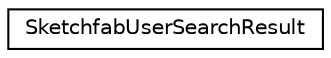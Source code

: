 digraph "Graphical Class Hierarchy"
{
 // INTERACTIVE_SVG=YES
 // LATEX_PDF_SIZE
  edge [fontname="Helvetica",fontsize="10",labelfontname="Helvetica",labelfontsize="10"];
  node [fontname="Helvetica",fontsize="10",shape=record];
  rankdir="LR";
  Node0 [label="SketchfabUserSearchResult",height=0.2,width=0.4,color="black", fillcolor="white", style="filled",URL="$class_sketchfab_user_search_result.html",tooltip=" "];
}
